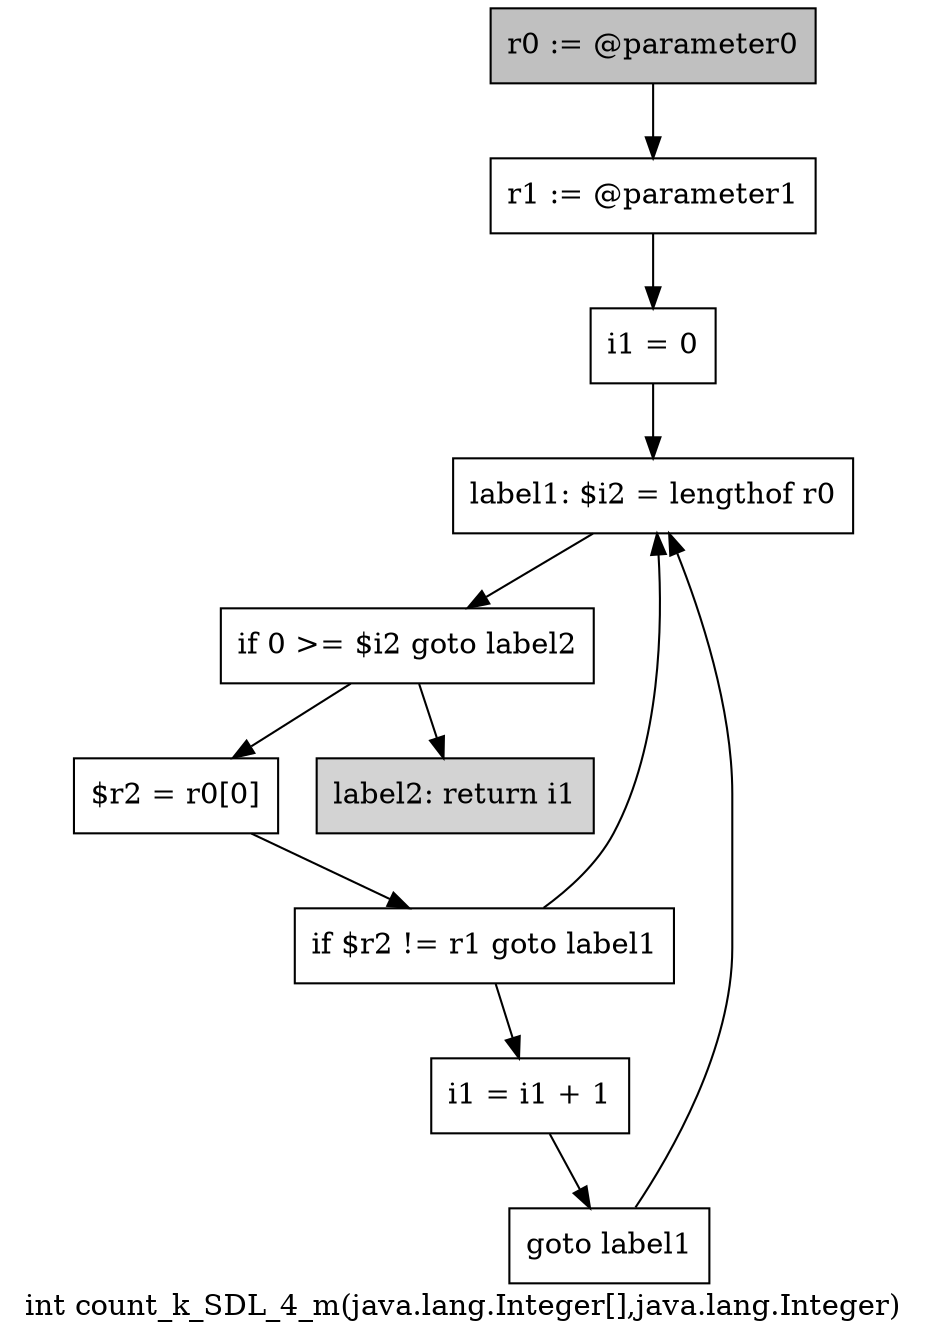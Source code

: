 digraph "int count_k_SDL_4_m(java.lang.Integer[],java.lang.Integer)" {
    label="int count_k_SDL_4_m(java.lang.Integer[],java.lang.Integer)";
    node [shape=box];
    "0" [style=filled,fillcolor=gray,label="r0 := @parameter0",];
    "1" [label="r1 := @parameter1",];
    "0"->"1";
    "2" [label="i1 = 0",];
    "1"->"2";
    "3" [label="label1: $i2 = lengthof r0",];
    "2"->"3";
    "4" [label="if 0 >= $i2 goto label2",];
    "3"->"4";
    "5" [label="$r2 = r0[0]",];
    "4"->"5";
    "9" [style=filled,fillcolor=lightgray,label="label2: return i1",];
    "4"->"9";
    "6" [label="if $r2 != r1 goto label1",];
    "5"->"6";
    "6"->"3";
    "7" [label="i1 = i1 + 1",];
    "6"->"7";
    "8" [label="goto label1",];
    "7"->"8";
    "8"->"3";
}

